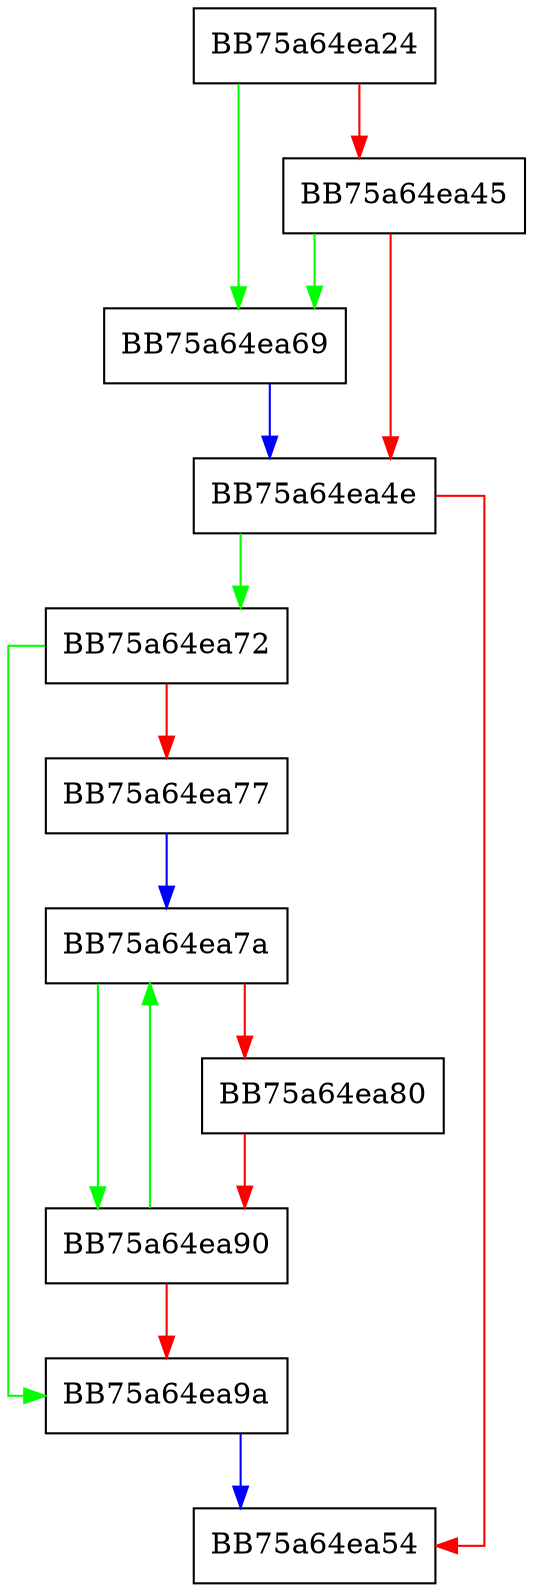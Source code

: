 digraph sqlite3VtabClear {
  node [shape="box"];
  graph [splines=ortho];
  BB75a64ea24 -> BB75a64ea69 [color="green"];
  BB75a64ea24 -> BB75a64ea45 [color="red"];
  BB75a64ea45 -> BB75a64ea69 [color="green"];
  BB75a64ea45 -> BB75a64ea4e [color="red"];
  BB75a64ea4e -> BB75a64ea72 [color="green"];
  BB75a64ea4e -> BB75a64ea54 [color="red"];
  BB75a64ea69 -> BB75a64ea4e [color="blue"];
  BB75a64ea72 -> BB75a64ea9a [color="green"];
  BB75a64ea72 -> BB75a64ea77 [color="red"];
  BB75a64ea77 -> BB75a64ea7a [color="blue"];
  BB75a64ea7a -> BB75a64ea90 [color="green"];
  BB75a64ea7a -> BB75a64ea80 [color="red"];
  BB75a64ea80 -> BB75a64ea90 [color="red"];
  BB75a64ea90 -> BB75a64ea7a [color="green"];
  BB75a64ea90 -> BB75a64ea9a [color="red"];
  BB75a64ea9a -> BB75a64ea54 [color="blue"];
}